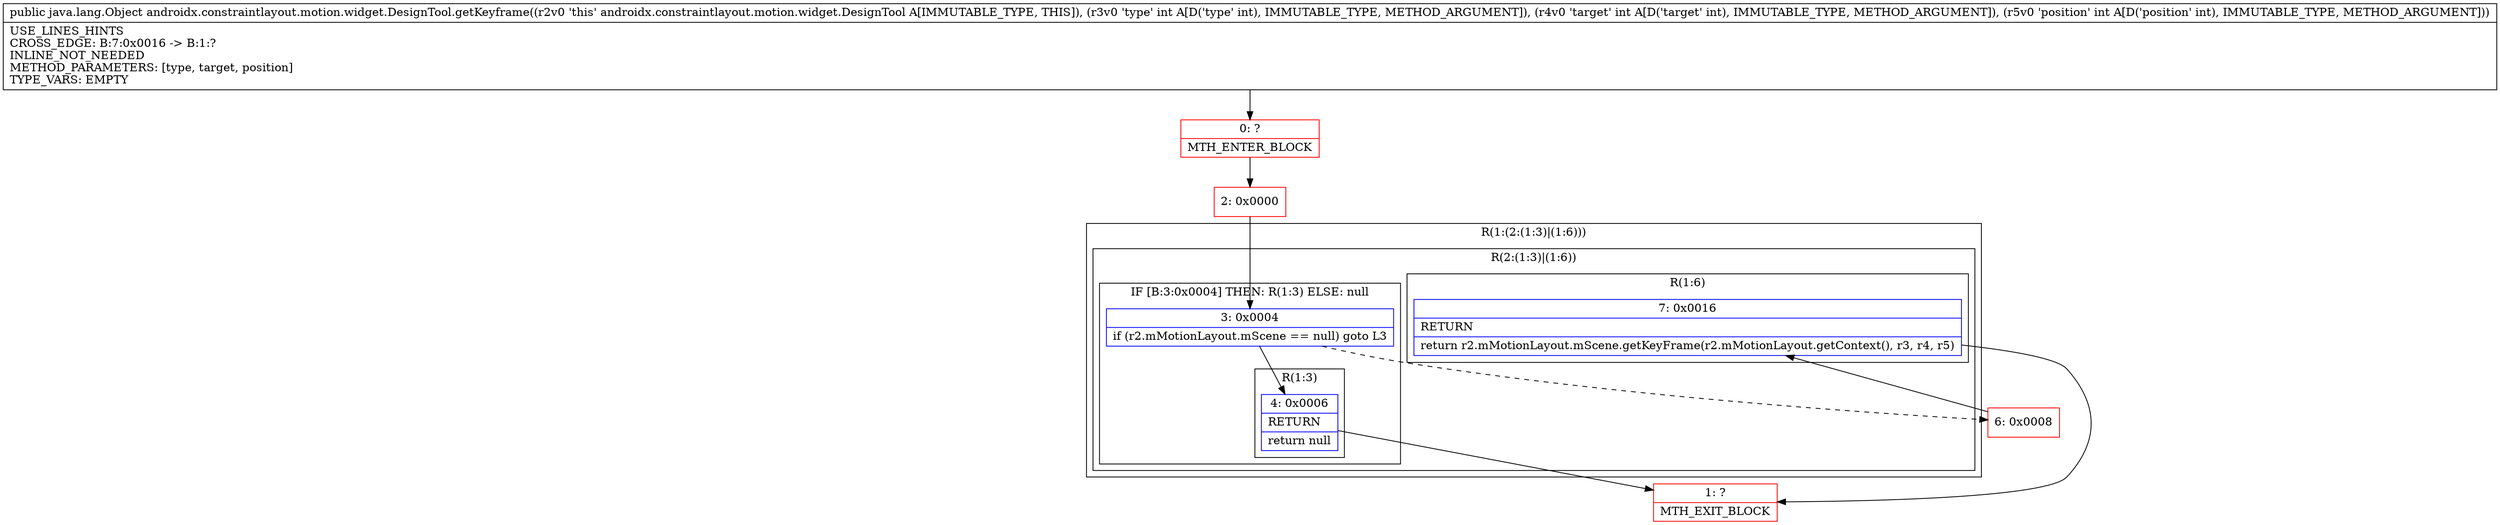 digraph "CFG forandroidx.constraintlayout.motion.widget.DesignTool.getKeyframe(III)Ljava\/lang\/Object;" {
subgraph cluster_Region_1606735304 {
label = "R(1:(2:(1:3)|(1:6)))";
node [shape=record,color=blue];
subgraph cluster_Region_154248042 {
label = "R(2:(1:3)|(1:6))";
node [shape=record,color=blue];
subgraph cluster_IfRegion_934423741 {
label = "IF [B:3:0x0004] THEN: R(1:3) ELSE: null";
node [shape=record,color=blue];
Node_3 [shape=record,label="{3\:\ 0x0004|if (r2.mMotionLayout.mScene == null) goto L3\l}"];
subgraph cluster_Region_493118805 {
label = "R(1:3)";
node [shape=record,color=blue];
Node_4 [shape=record,label="{4\:\ 0x0006|RETURN\l|return null\l}"];
}
}
subgraph cluster_Region_1693944228 {
label = "R(1:6)";
node [shape=record,color=blue];
Node_7 [shape=record,label="{7\:\ 0x0016|RETURN\l|return r2.mMotionLayout.mScene.getKeyFrame(r2.mMotionLayout.getContext(), r3, r4, r5)\l}"];
}
}
}
Node_0 [shape=record,color=red,label="{0\:\ ?|MTH_ENTER_BLOCK\l}"];
Node_2 [shape=record,color=red,label="{2\:\ 0x0000}"];
Node_1 [shape=record,color=red,label="{1\:\ ?|MTH_EXIT_BLOCK\l}"];
Node_6 [shape=record,color=red,label="{6\:\ 0x0008}"];
MethodNode[shape=record,label="{public java.lang.Object androidx.constraintlayout.motion.widget.DesignTool.getKeyframe((r2v0 'this' androidx.constraintlayout.motion.widget.DesignTool A[IMMUTABLE_TYPE, THIS]), (r3v0 'type' int A[D('type' int), IMMUTABLE_TYPE, METHOD_ARGUMENT]), (r4v0 'target' int A[D('target' int), IMMUTABLE_TYPE, METHOD_ARGUMENT]), (r5v0 'position' int A[D('position' int), IMMUTABLE_TYPE, METHOD_ARGUMENT]))  | USE_LINES_HINTS\lCROSS_EDGE: B:7:0x0016 \-\> B:1:?\lINLINE_NOT_NEEDED\lMETHOD_PARAMETERS: [type, target, position]\lTYPE_VARS: EMPTY\l}"];
MethodNode -> Node_0;Node_3 -> Node_4;
Node_3 -> Node_6[style=dashed];
Node_4 -> Node_1;
Node_7 -> Node_1;
Node_0 -> Node_2;
Node_2 -> Node_3;
Node_6 -> Node_7;
}

